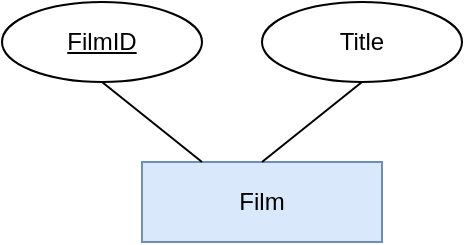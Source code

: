 <mxfile version="12.2.7" type="github" pages="1"><diagram id="OYmFCNDc5WwIIsMTDbAn" name="Page-1"><mxGraphModel dx="1021" dy="529" grid="1" gridSize="10" guides="1" tooltips="1" connect="1" arrows="1" fold="1" page="1" pageScale="1" pageWidth="827" pageHeight="1169" math="0" shadow="0"><root><mxCell id="0"/><mxCell id="1" parent="0"/><mxCell id="4meZm99jumraha6lKgGM-2" value="Film" style="rounded=0;whiteSpace=wrap;html=1;fillColor=#dae8fc;strokeColor=#6c8ebf;" vertex="1" parent="1"><mxGeometry x="90" y="140" width="120" height="40" as="geometry"/></mxCell><mxCell id="4meZm99jumraha6lKgGM-6" value="&lt;u&gt;FilmID&lt;/u&gt;" style="ellipse;whiteSpace=wrap;html=1;" vertex="1" parent="1"><mxGeometry x="20" y="60" width="100" height="40" as="geometry"/></mxCell><mxCell id="4meZm99jumraha6lKgGM-7" value="" style="endArrow=none;html=1;exitX=0.25;exitY=0;exitDx=0;exitDy=0;entryX=0.5;entryY=1;entryDx=0;entryDy=0;" edge="1" parent="1" source="4meZm99jumraha6lKgGM-2" target="4meZm99jumraha6lKgGM-6"><mxGeometry width="50" height="50" relative="1" as="geometry"><mxPoint x="30" y="160" as="sourcePoint"/><mxPoint x="50" y="170" as="targetPoint"/></mxGeometry></mxCell><mxCell id="4meZm99jumraha6lKgGM-9" value="Title" style="ellipse;whiteSpace=wrap;html=1;" vertex="1" parent="1"><mxGeometry x="150" y="60" width="100" height="40" as="geometry"/></mxCell><mxCell id="4meZm99jumraha6lKgGM-10" value="" style="endArrow=none;html=1;entryX=0.5;entryY=1;entryDx=0;entryDy=0;exitX=0.5;exitY=0;exitDx=0;exitDy=0;" edge="1" parent="1" source="4meZm99jumraha6lKgGM-2" target="4meZm99jumraha6lKgGM-9"><mxGeometry width="50" height="50" relative="1" as="geometry"><mxPoint x="170" y="130" as="sourcePoint"/><mxPoint x="340" y="140" as="targetPoint"/></mxGeometry></mxCell></root></mxGraphModel></diagram></mxfile>